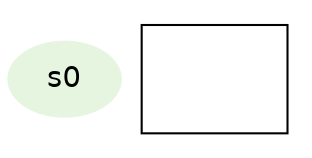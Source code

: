 digraph {
fontname="Helvetica";
node[style=filled, fontname="Helvetica", colorscheme=greens3, color=1];
s0;
subgraph cluster_key {
ds[shape=plaintext, style=solid,label=""];}
}